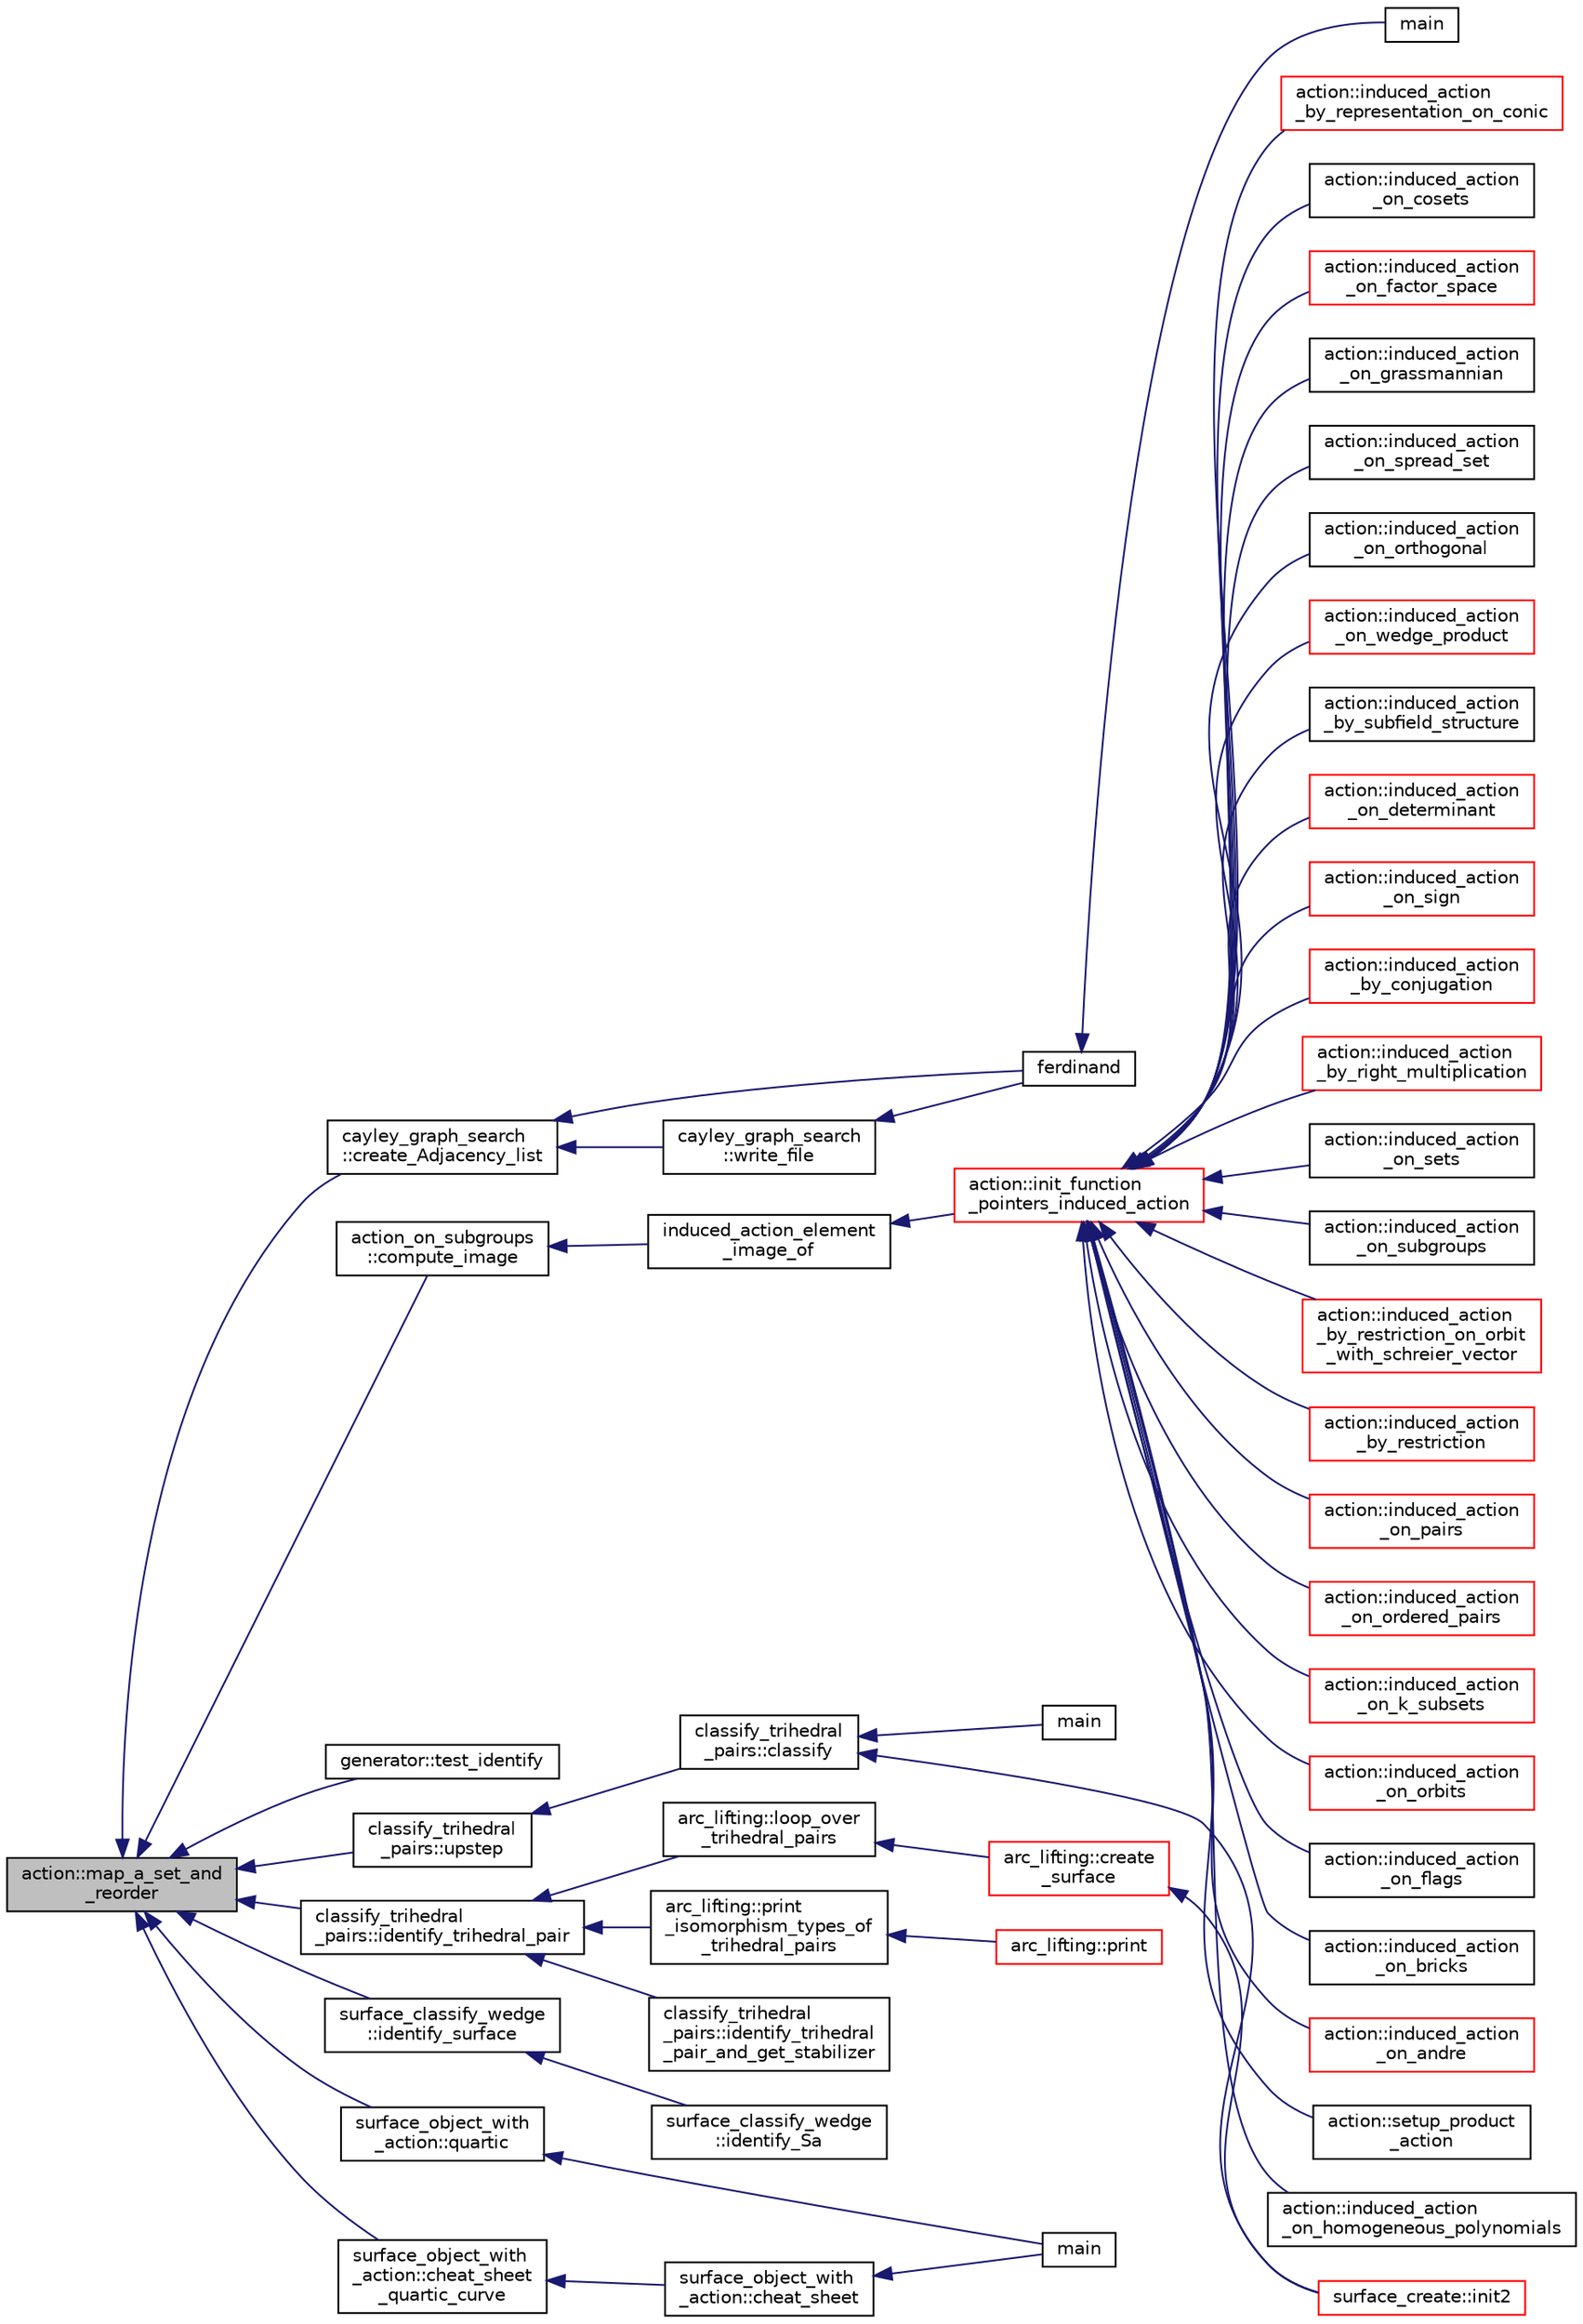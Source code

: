 digraph "action::map_a_set_and_reorder"
{
  edge [fontname="Helvetica",fontsize="10",labelfontname="Helvetica",labelfontsize="10"];
  node [fontname="Helvetica",fontsize="10",shape=record];
  rankdir="LR";
  Node31159 [label="action::map_a_set_and\l_reorder",height=0.2,width=0.4,color="black", fillcolor="grey75", style="filled", fontcolor="black"];
  Node31159 -> Node31160 [dir="back",color="midnightblue",fontsize="10",style="solid",fontname="Helvetica"];
  Node31160 [label="cayley_graph_search\l::create_Adjacency_list",height=0.2,width=0.4,color="black", fillcolor="white", style="filled",URL="$de/dae/classcayley__graph__search.html#ac9b8e0d84aa3290f09a795d1460763f4"];
  Node31160 -> Node31161 [dir="back",color="midnightblue",fontsize="10",style="solid",fontname="Helvetica"];
  Node31161 [label="ferdinand",height=0.2,width=0.4,color="black", fillcolor="white", style="filled",URL="$da/df3/ferdinand_8_c.html#a322b57727d23cf5a0932f11c30ea18d9"];
  Node31161 -> Node31162 [dir="back",color="midnightblue",fontsize="10",style="solid",fontname="Helvetica"];
  Node31162 [label="main",height=0.2,width=0.4,color="black", fillcolor="white", style="filled",URL="$da/df3/ferdinand_8_c.html#a3c04138a5bfe5d72780bb7e82a18e627"];
  Node31160 -> Node31163 [dir="back",color="midnightblue",fontsize="10",style="solid",fontname="Helvetica"];
  Node31163 [label="cayley_graph_search\l::write_file",height=0.2,width=0.4,color="black", fillcolor="white", style="filled",URL="$de/dae/classcayley__graph__search.html#a428879782c317f9a4f9524ea5d16072b"];
  Node31163 -> Node31161 [dir="back",color="midnightblue",fontsize="10",style="solid",fontname="Helvetica"];
  Node31159 -> Node31164 [dir="back",color="midnightblue",fontsize="10",style="solid",fontname="Helvetica"];
  Node31164 [label="action_on_subgroups\l::compute_image",height=0.2,width=0.4,color="black", fillcolor="white", style="filled",URL="$d6/da4/classaction__on__subgroups.html#a8d225ed63ea7287aecc5171cb2a49092"];
  Node31164 -> Node31165 [dir="back",color="midnightblue",fontsize="10",style="solid",fontname="Helvetica"];
  Node31165 [label="induced_action_element\l_image_of",height=0.2,width=0.4,color="black", fillcolor="white", style="filled",URL="$d3/d27/interface_8_c.html#a821850d6c3988dd122de0489cd36f0f0"];
  Node31165 -> Node31166 [dir="back",color="midnightblue",fontsize="10",style="solid",fontname="Helvetica"];
  Node31166 [label="action::init_function\l_pointers_induced_action",height=0.2,width=0.4,color="red", fillcolor="white", style="filled",URL="$d2/d86/classaction.html#a3b9287d084b24f7a3b9532a7589c58de"];
  Node31166 -> Node31167 [dir="back",color="midnightblue",fontsize="10",style="solid",fontname="Helvetica"];
  Node31167 [label="action::induced_action\l_by_representation_on_conic",height=0.2,width=0.4,color="red", fillcolor="white", style="filled",URL="$d2/d86/classaction.html#a228538e3f07bc186db8eb5da8b90f617"];
  Node31166 -> Node31175 [dir="back",color="midnightblue",fontsize="10",style="solid",fontname="Helvetica"];
  Node31175 [label="action::induced_action\l_on_cosets",height=0.2,width=0.4,color="black", fillcolor="white", style="filled",URL="$d2/d86/classaction.html#acbdff5ffed42af6a01f07dffb2787237"];
  Node31166 -> Node31176 [dir="back",color="midnightblue",fontsize="10",style="solid",fontname="Helvetica"];
  Node31176 [label="action::induced_action\l_on_factor_space",height=0.2,width=0.4,color="red", fillcolor="white", style="filled",URL="$d2/d86/classaction.html#af501ff2aa74fb6049bee5c01cd8b909b"];
  Node31166 -> Node31256 [dir="back",color="midnightblue",fontsize="10",style="solid",fontname="Helvetica"];
  Node31256 [label="action::induced_action\l_on_grassmannian",height=0.2,width=0.4,color="black", fillcolor="white", style="filled",URL="$d2/d86/classaction.html#a295b730ecc0b0bf30f714094fef956ea"];
  Node31166 -> Node31257 [dir="back",color="midnightblue",fontsize="10",style="solid",fontname="Helvetica"];
  Node31257 [label="action::induced_action\l_on_spread_set",height=0.2,width=0.4,color="black", fillcolor="white", style="filled",URL="$d2/d86/classaction.html#a7c5839c650592f083dc850d81ed05a5b"];
  Node31166 -> Node31258 [dir="back",color="midnightblue",fontsize="10",style="solid",fontname="Helvetica"];
  Node31258 [label="action::induced_action\l_on_orthogonal",height=0.2,width=0.4,color="black", fillcolor="white", style="filled",URL="$d2/d86/classaction.html#a4f191cee643a81d7f18a4d729084e945"];
  Node31166 -> Node31259 [dir="back",color="midnightblue",fontsize="10",style="solid",fontname="Helvetica"];
  Node31259 [label="action::induced_action\l_on_wedge_product",height=0.2,width=0.4,color="red", fillcolor="white", style="filled",URL="$d2/d86/classaction.html#af13a5da25b8e8597ab695edff222fb6a"];
  Node31166 -> Node31261 [dir="back",color="midnightblue",fontsize="10",style="solid",fontname="Helvetica"];
  Node31261 [label="action::induced_action\l_by_subfield_structure",height=0.2,width=0.4,color="black", fillcolor="white", style="filled",URL="$d2/d86/classaction.html#add42951bdab176ceed6cc4af05dfa948"];
  Node31166 -> Node31262 [dir="back",color="midnightblue",fontsize="10",style="solid",fontname="Helvetica"];
  Node31262 [label="action::induced_action\l_on_determinant",height=0.2,width=0.4,color="red", fillcolor="white", style="filled",URL="$d2/d86/classaction.html#aa6b9d3c2ded2cae185ee31f2200ad0b5"];
  Node31166 -> Node31265 [dir="back",color="midnightblue",fontsize="10",style="solid",fontname="Helvetica"];
  Node31265 [label="action::induced_action\l_on_sign",height=0.2,width=0.4,color="red", fillcolor="white", style="filled",URL="$d2/d86/classaction.html#ab17b07971b94eae7c5efa21b33f643f1"];
  Node31166 -> Node31267 [dir="back",color="midnightblue",fontsize="10",style="solid",fontname="Helvetica"];
  Node31267 [label="action::induced_action\l_by_conjugation",height=0.2,width=0.4,color="red", fillcolor="white", style="filled",URL="$d2/d86/classaction.html#a45fb7703c6acac791acdcde339d21cc2"];
  Node31166 -> Node31275 [dir="back",color="midnightblue",fontsize="10",style="solid",fontname="Helvetica"];
  Node31275 [label="action::induced_action\l_by_right_multiplication",height=0.2,width=0.4,color="red", fillcolor="white", style="filled",URL="$d2/d86/classaction.html#aafa2818d9d98046507e2754938be0c04"];
  Node31166 -> Node31278 [dir="back",color="midnightblue",fontsize="10",style="solid",fontname="Helvetica"];
  Node31278 [label="action::induced_action\l_on_sets",height=0.2,width=0.4,color="black", fillcolor="white", style="filled",URL="$d2/d86/classaction.html#a09639acee6b88644c103b17050cc32f1"];
  Node31166 -> Node31279 [dir="back",color="midnightblue",fontsize="10",style="solid",fontname="Helvetica"];
  Node31279 [label="action::induced_action\l_on_subgroups",height=0.2,width=0.4,color="black", fillcolor="white", style="filled",URL="$d2/d86/classaction.html#ad0de7ea45a2a73c1b8e0f52ee3ce4610"];
  Node31166 -> Node31280 [dir="back",color="midnightblue",fontsize="10",style="solid",fontname="Helvetica"];
  Node31280 [label="action::induced_action\l_by_restriction_on_orbit\l_with_schreier_vector",height=0.2,width=0.4,color="red", fillcolor="white", style="filled",URL="$d2/d86/classaction.html#ad3ddab72625d9bebe7ac8eaef488cf4c"];
  Node31166 -> Node31282 [dir="back",color="midnightblue",fontsize="10",style="solid",fontname="Helvetica"];
  Node31282 [label="action::induced_action\l_by_restriction",height=0.2,width=0.4,color="red", fillcolor="white", style="filled",URL="$d2/d86/classaction.html#a37c21f74a97c921d882a308370c06357"];
  Node31166 -> Node31322 [dir="back",color="midnightblue",fontsize="10",style="solid",fontname="Helvetica"];
  Node31322 [label="action::induced_action\l_on_pairs",height=0.2,width=0.4,color="red", fillcolor="white", style="filled",URL="$d2/d86/classaction.html#a4b01c7b3cc749218e9dbd84b9fed90b3"];
  Node31166 -> Node31324 [dir="back",color="midnightblue",fontsize="10",style="solid",fontname="Helvetica"];
  Node31324 [label="action::induced_action\l_on_ordered_pairs",height=0.2,width=0.4,color="red", fillcolor="white", style="filled",URL="$d2/d86/classaction.html#ad290e0cc115881e0b9ddab7f7071975e"];
  Node31166 -> Node31325 [dir="back",color="midnightblue",fontsize="10",style="solid",fontname="Helvetica"];
  Node31325 [label="action::induced_action\l_on_k_subsets",height=0.2,width=0.4,color="red", fillcolor="white", style="filled",URL="$d2/d86/classaction.html#a2eb6058853cffc4c099099e07ecbe612"];
  Node31166 -> Node31327 [dir="back",color="midnightblue",fontsize="10",style="solid",fontname="Helvetica"];
  Node31327 [label="action::induced_action\l_on_orbits",height=0.2,width=0.4,color="red", fillcolor="white", style="filled",URL="$d2/d86/classaction.html#a875913e4919877fe3dcae039ce44d7d8"];
  Node31166 -> Node31331 [dir="back",color="midnightblue",fontsize="10",style="solid",fontname="Helvetica"];
  Node31331 [label="action::induced_action\l_on_flags",height=0.2,width=0.4,color="black", fillcolor="white", style="filled",URL="$d2/d86/classaction.html#afb1ac2fda2a79462e38c133330982341"];
  Node31166 -> Node31332 [dir="back",color="midnightblue",fontsize="10",style="solid",fontname="Helvetica"];
  Node31332 [label="action::induced_action\l_on_bricks",height=0.2,width=0.4,color="black", fillcolor="white", style="filled",URL="$d2/d86/classaction.html#a71c71472fda2eefb125cd852d5feb306"];
  Node31166 -> Node31333 [dir="back",color="midnightblue",fontsize="10",style="solid",fontname="Helvetica"];
  Node31333 [label="action::induced_action\l_on_andre",height=0.2,width=0.4,color="red", fillcolor="white", style="filled",URL="$d2/d86/classaction.html#a917efe5d7ae49b86dbf397540939fea4"];
  Node31166 -> Node31335 [dir="back",color="midnightblue",fontsize="10",style="solid",fontname="Helvetica"];
  Node31335 [label="action::setup_product\l_action",height=0.2,width=0.4,color="black", fillcolor="white", style="filled",URL="$d2/d86/classaction.html#a35c717fb546189c007a89bb7b133e2f6"];
  Node31166 -> Node31336 [dir="back",color="midnightblue",fontsize="10",style="solid",fontname="Helvetica"];
  Node31336 [label="action::induced_action\l_on_homogeneous_polynomials",height=0.2,width=0.4,color="black", fillcolor="white", style="filled",URL="$d2/d86/classaction.html#acafe8fb1e63926ce35338a292b621f8a"];
  Node31159 -> Node31374 [dir="back",color="midnightblue",fontsize="10",style="solid",fontname="Helvetica"];
  Node31374 [label="generator::test_identify",height=0.2,width=0.4,color="black", fillcolor="white", style="filled",URL="$d7/d73/classgenerator.html#afe1191d7f525d0f1197ffc81c966c632"];
  Node31159 -> Node31375 [dir="back",color="midnightblue",fontsize="10",style="solid",fontname="Helvetica"];
  Node31375 [label="classify_trihedral\l_pairs::upstep",height=0.2,width=0.4,color="black", fillcolor="white", style="filled",URL="$d1/d21/classclassify__trihedral__pairs.html#a4134a82fca1d3962311921731ce001eb"];
  Node31375 -> Node31216 [dir="back",color="midnightblue",fontsize="10",style="solid",fontname="Helvetica"];
  Node31216 [label="classify_trihedral\l_pairs::classify",height=0.2,width=0.4,color="black", fillcolor="white", style="filled",URL="$d1/d21/classclassify__trihedral__pairs.html#a134e4c3042163c24bf57050f26e364e1"];
  Node31216 -> Node31217 [dir="back",color="midnightblue",fontsize="10",style="solid",fontname="Helvetica"];
  Node31217 [label="main",height=0.2,width=0.4,color="black", fillcolor="white", style="filled",URL="$d6/dc3/arc__lifting__main_8_c.html#a217dbf8b442f20279ea00b898af96f52"];
  Node31216 -> Node31218 [dir="back",color="midnightblue",fontsize="10",style="solid",fontname="Helvetica"];
  Node31218 [label="surface_create::init2",height=0.2,width=0.4,color="red", fillcolor="white", style="filled",URL="$de/da4/classsurface__create.html#a0d600640f7dd62d5a6c36443effdab59"];
  Node31159 -> Node31376 [dir="back",color="midnightblue",fontsize="10",style="solid",fontname="Helvetica"];
  Node31376 [label="classify_trihedral\l_pairs::identify_trihedral_pair",height=0.2,width=0.4,color="black", fillcolor="white", style="filled",URL="$d1/d21/classclassify__trihedral__pairs.html#a1a85f616b5043da9f7e585868b0d191d"];
  Node31376 -> Node31377 [dir="back",color="midnightblue",fontsize="10",style="solid",fontname="Helvetica"];
  Node31377 [label="arc_lifting::loop_over\l_trihedral_pairs",height=0.2,width=0.4,color="black", fillcolor="white", style="filled",URL="$dc/db7/classarc__lifting.html#a30126f5ed4126d604c191aa4d1f7505a"];
  Node31377 -> Node31378 [dir="back",color="midnightblue",fontsize="10",style="solid",fontname="Helvetica"];
  Node31378 [label="arc_lifting::create\l_surface",height=0.2,width=0.4,color="red", fillcolor="white", style="filled",URL="$dc/db7/classarc__lifting.html#a2b1fd46281de9ff3fef00fc122d39b2b"];
  Node31378 -> Node31218 [dir="back",color="midnightblue",fontsize="10",style="solid",fontname="Helvetica"];
  Node31376 -> Node31381 [dir="back",color="midnightblue",fontsize="10",style="solid",fontname="Helvetica"];
  Node31381 [label="arc_lifting::print\l_isomorphism_types_of\l_trihedral_pairs",height=0.2,width=0.4,color="black", fillcolor="white", style="filled",URL="$dc/db7/classarc__lifting.html#ac2ea90f2acf97c870a7f46f7b125b8b7"];
  Node31381 -> Node31382 [dir="back",color="midnightblue",fontsize="10",style="solid",fontname="Helvetica"];
  Node31382 [label="arc_lifting::print",height=0.2,width=0.4,color="red", fillcolor="white", style="filled",URL="$dc/db7/classarc__lifting.html#ae1609cb80720bc005f0fc3ea65150185"];
  Node31376 -> Node31383 [dir="back",color="midnightblue",fontsize="10",style="solid",fontname="Helvetica"];
  Node31383 [label="classify_trihedral\l_pairs::identify_trihedral\l_pair_and_get_stabilizer",height=0.2,width=0.4,color="black", fillcolor="white", style="filled",URL="$d1/d21/classclassify__trihedral__pairs.html#a433489bad83d619b71a688e6a03a3210"];
  Node31159 -> Node31384 [dir="back",color="midnightblue",fontsize="10",style="solid",fontname="Helvetica"];
  Node31384 [label="surface_classify_wedge\l::identify_surface",height=0.2,width=0.4,color="black", fillcolor="white", style="filled",URL="$d7/d5c/classsurface__classify__wedge.html#a0ee820a0324434792bd5362b4606de80"];
  Node31384 -> Node31385 [dir="back",color="midnightblue",fontsize="10",style="solid",fontname="Helvetica"];
  Node31385 [label="surface_classify_wedge\l::identify_Sa",height=0.2,width=0.4,color="black", fillcolor="white", style="filled",URL="$d7/d5c/classsurface__classify__wedge.html#a8fdc22ea1850bd4da28ace84adb055a6"];
  Node31159 -> Node31386 [dir="back",color="midnightblue",fontsize="10",style="solid",fontname="Helvetica"];
  Node31386 [label="surface_object_with\l_action::quartic",height=0.2,width=0.4,color="black", fillcolor="white", style="filled",URL="$db/d28/classsurface__object__with__action.html#a0143b698eb050332a79ed95f7d274ada"];
  Node31386 -> Node31221 [dir="back",color="midnightblue",fontsize="10",style="solid",fontname="Helvetica"];
  Node31221 [label="main",height=0.2,width=0.4,color="black", fillcolor="white", style="filled",URL="$d2/dfa/create__surface__main_8_c.html#a217dbf8b442f20279ea00b898af96f52"];
  Node31159 -> Node31387 [dir="back",color="midnightblue",fontsize="10",style="solid",fontname="Helvetica"];
  Node31387 [label="surface_object_with\l_action::cheat_sheet\l_quartic_curve",height=0.2,width=0.4,color="black", fillcolor="white", style="filled",URL="$db/d28/classsurface__object__with__action.html#a7f42e37fc76dd9b6b113e35c2b886b36"];
  Node31387 -> Node31388 [dir="back",color="midnightblue",fontsize="10",style="solid",fontname="Helvetica"];
  Node31388 [label="surface_object_with\l_action::cheat_sheet",height=0.2,width=0.4,color="black", fillcolor="white", style="filled",URL="$db/d28/classsurface__object__with__action.html#a13371a6bb26f27759adcc0f7292b12d2"];
  Node31388 -> Node31221 [dir="back",color="midnightblue",fontsize="10",style="solid",fontname="Helvetica"];
}
